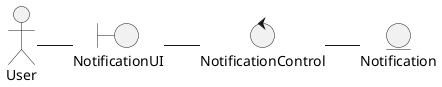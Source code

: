 @startuml uc2_Show_announcement
:User: as actor
boundary "NotificationUI" as view
control "NotificationControl" as control
entity "Notification" as database2

'Connection
actor -r-- view
view -r-- control
control -r-- database2
@enduml